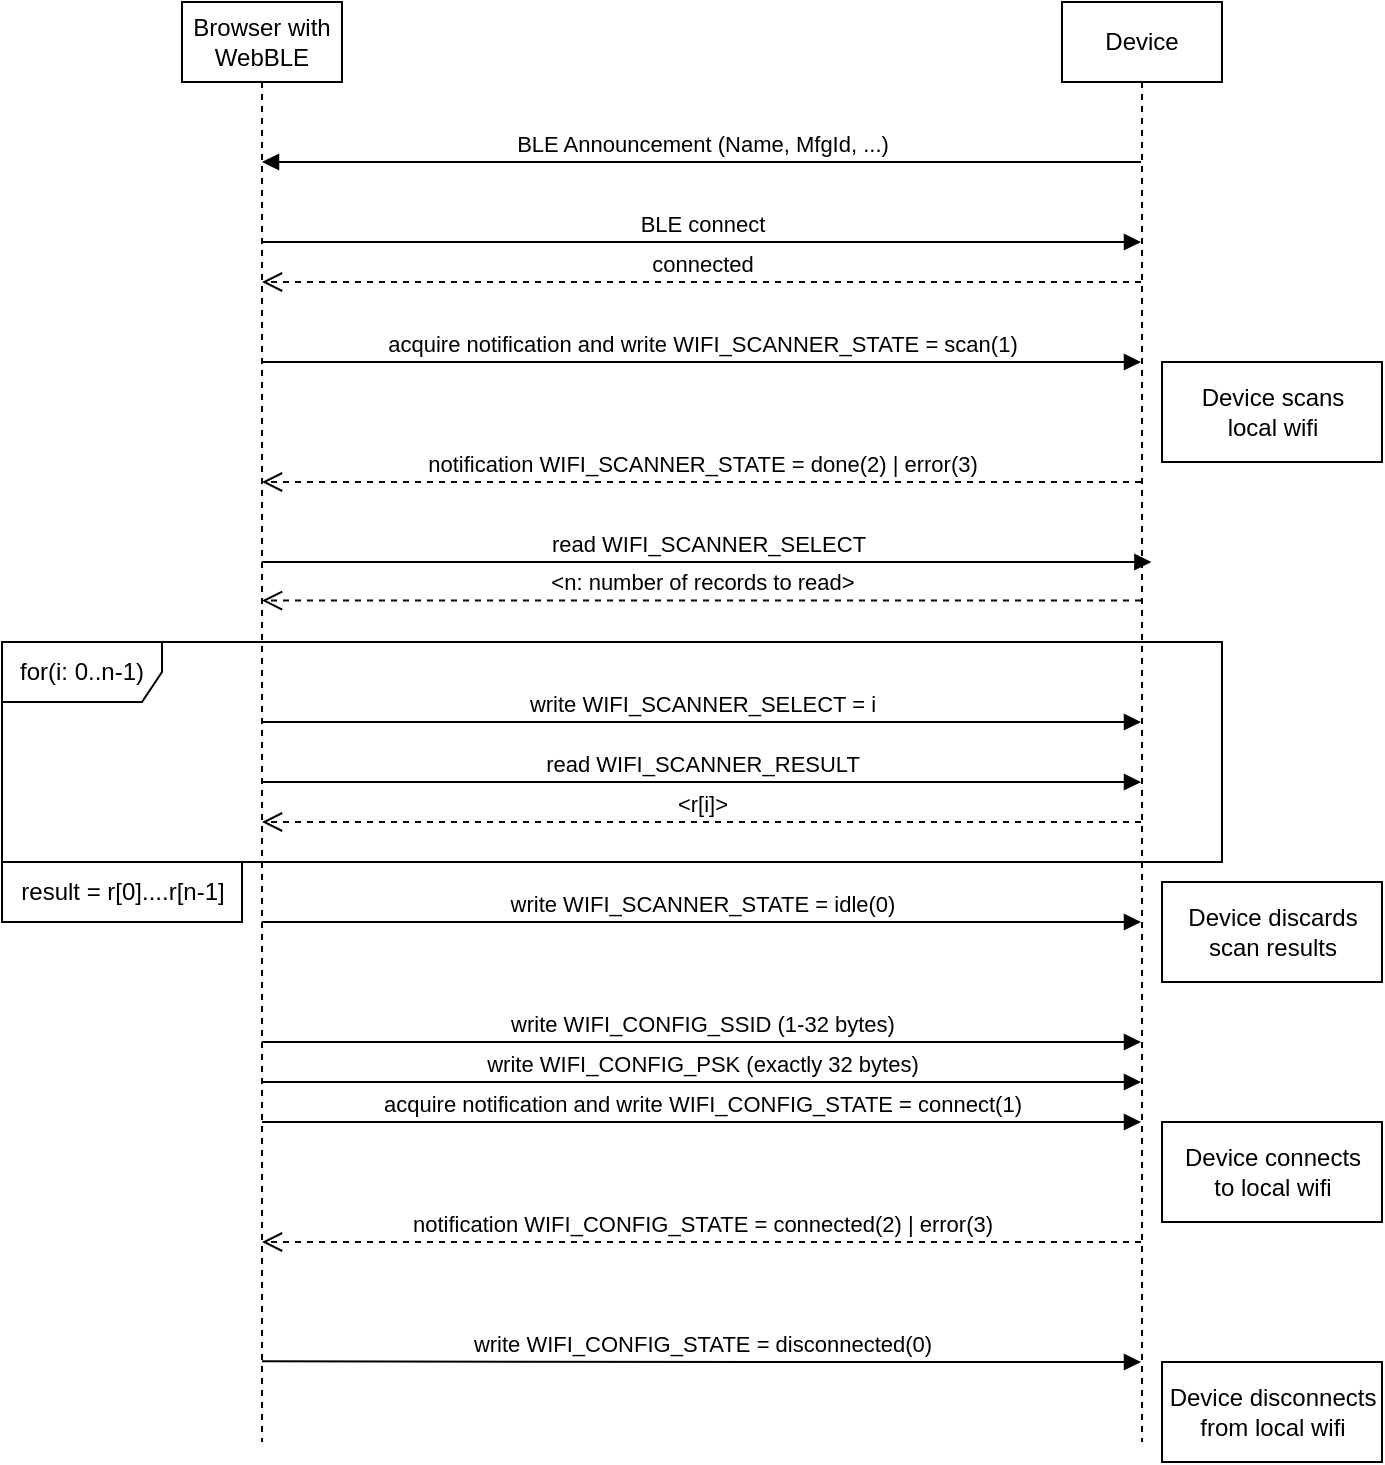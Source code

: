 <mxfile version="15.2.7" type="device"><diagram id="ksYdEif4DWXx5w2LLWqE" name="Page-1"><mxGraphModel dx="939" dy="739" grid="1" gridSize="10" guides="1" tooltips="1" connect="1" arrows="1" fold="1" page="1" pageScale="1" pageWidth="1169" pageHeight="827" math="0" shadow="0"><root><mxCell id="0"/><mxCell id="1" parent="0"/><mxCell id="piGSS4RskwNhUr1DMaAN-8" value="&lt;span&gt;Browser with WebBLE&lt;/span&gt;" style="shape=umlLifeline;perimeter=lifelinePerimeter;whiteSpace=wrap;html=1;container=1;collapsible=0;recursiveResize=0;outlineConnect=0;" vertex="1" parent="1"><mxGeometry x="120" y="80" width="80" height="720" as="geometry"/></mxCell><mxCell id="piGSS4RskwNhUr1DMaAN-9" value="Device" style="shape=umlLifeline;perimeter=lifelinePerimeter;whiteSpace=wrap;html=1;container=1;collapsible=0;recursiveResize=0;outlineConnect=0;" vertex="1" parent="1"><mxGeometry x="560" y="80" width="80" height="720" as="geometry"/></mxCell><mxCell id="piGSS4RskwNhUr1DMaAN-10" value="BLE Announcement (Name, MfgId, ...)" style="html=1;verticalAlign=bottom;endArrow=block;" edge="1" parent="1" source="piGSS4RskwNhUr1DMaAN-9" target="piGSS4RskwNhUr1DMaAN-8"><mxGeometry width="80" relative="1" as="geometry"><mxPoint x="260" y="180" as="sourcePoint"/><mxPoint x="360" y="340" as="targetPoint"/><Array as="points"><mxPoint x="490" y="160"/></Array></mxGeometry></mxCell><mxCell id="piGSS4RskwNhUr1DMaAN-11" value="BLE connect" style="html=1;verticalAlign=bottom;endArrow=block;" edge="1" parent="1" source="piGSS4RskwNhUr1DMaAN-8" target="piGSS4RskwNhUr1DMaAN-9"><mxGeometry width="80" relative="1" as="geometry"><mxPoint x="280" y="340" as="sourcePoint"/><mxPoint x="360" y="340" as="targetPoint"/><Array as="points"><mxPoint x="400" y="200"/></Array></mxGeometry></mxCell><mxCell id="piGSS4RskwNhUr1DMaAN-12" value="connected" style="html=1;verticalAlign=bottom;endArrow=open;dashed=1;endSize=8;" edge="1" parent="1" source="piGSS4RskwNhUr1DMaAN-9" target="piGSS4RskwNhUr1DMaAN-8"><mxGeometry relative="1" as="geometry"><mxPoint x="360" y="340" as="sourcePoint"/><mxPoint x="280" y="340" as="targetPoint"/><Array as="points"><mxPoint x="390" y="220"/></Array></mxGeometry></mxCell><mxCell id="piGSS4RskwNhUr1DMaAN-15" value="acquire notification and write WIFI_SCANNER_STATE = scan(1)" style="html=1;verticalAlign=bottom;endArrow=block;" edge="1" parent="1" source="piGSS4RskwNhUr1DMaAN-8" target="piGSS4RskwNhUr1DMaAN-9"><mxGeometry width="80" relative="1" as="geometry"><mxPoint x="280" y="340" as="sourcePoint"/><mxPoint x="360" y="340" as="targetPoint"/><Array as="points"><mxPoint x="420" y="260"/></Array></mxGeometry></mxCell><mxCell id="piGSS4RskwNhUr1DMaAN-17" value="notification WIFI_SCANNER_STATE = done(2) | error(3)" style="html=1;verticalAlign=bottom;endArrow=open;dashed=1;endSize=8;" edge="1" parent="1" source="piGSS4RskwNhUr1DMaAN-9" target="piGSS4RskwNhUr1DMaAN-8"><mxGeometry relative="1" as="geometry"><mxPoint x="604.69" y="320" as="sourcePoint"/><mxPoint x="120.0" y="320" as="targetPoint"/><Array as="points"><mxPoint x="390.19" y="320"/></Array></mxGeometry></mxCell><mxCell id="piGSS4RskwNhUr1DMaAN-18" value="read WIFI_SCANNER_SELECT" style="html=1;verticalAlign=bottom;endArrow=block;" edge="1" parent="1"><mxGeometry width="80" relative="1" as="geometry"><mxPoint x="160" y="360" as="sourcePoint"/><mxPoint x="604.69" y="360" as="targetPoint"/><Array as="points"><mxPoint x="420.19" y="360"/></Array></mxGeometry></mxCell><mxCell id="piGSS4RskwNhUr1DMaAN-19" value="&amp;lt;n: number of records to read&amp;gt;" style="html=1;verticalAlign=bottom;endArrow=open;dashed=1;endSize=8;" edge="1" parent="1" source="piGSS4RskwNhUr1DMaAN-9" target="piGSS4RskwNhUr1DMaAN-8"><mxGeometry relative="1" as="geometry"><mxPoint x="604.69" y="379.31" as="sourcePoint"/><mxPoint x="120.0" y="379.31" as="targetPoint"/><Array as="points"><mxPoint x="390.19" y="379.31"/></Array></mxGeometry></mxCell><mxCell id="piGSS4RskwNhUr1DMaAN-16" value="Device scans&lt;br&gt;local wifi" style="html=1;" vertex="1" parent="1"><mxGeometry x="610" y="260" width="110" height="50" as="geometry"/></mxCell><mxCell id="piGSS4RskwNhUr1DMaAN-20" value="for(i: 0..n-1)" style="shape=umlFrame;whiteSpace=wrap;html=1;width=80;height=30;" vertex="1" parent="1"><mxGeometry x="30" y="400" width="610" height="110" as="geometry"/></mxCell><mxCell id="piGSS4RskwNhUr1DMaAN-21" value="write WIFI_SCANNER_SELECT = i" style="html=1;verticalAlign=bottom;endArrow=block;" edge="1" parent="1" source="piGSS4RskwNhUr1DMaAN-8" target="piGSS4RskwNhUr1DMaAN-9"><mxGeometry width="80" relative="1" as="geometry"><mxPoint x="120.0" y="440" as="sourcePoint"/><mxPoint x="604.69" y="440" as="targetPoint"/><Array as="points"><mxPoint x="420.19" y="440"/></Array></mxGeometry></mxCell><mxCell id="piGSS4RskwNhUr1DMaAN-22" value="read WIFI_SCANNER_RESULT" style="html=1;verticalAlign=bottom;endArrow=block;" edge="1" parent="1" source="piGSS4RskwNhUr1DMaAN-8" target="piGSS4RskwNhUr1DMaAN-9"><mxGeometry width="80" relative="1" as="geometry"><mxPoint x="120.0" y="470" as="sourcePoint"/><mxPoint x="604.69" y="470" as="targetPoint"/><Array as="points"><mxPoint x="420.19" y="470"/></Array></mxGeometry></mxCell><mxCell id="piGSS4RskwNhUr1DMaAN-23" value="&amp;lt;r[i]&amp;gt;" style="html=1;verticalAlign=bottom;endArrow=open;dashed=1;endSize=8;" edge="1" parent="1" source="piGSS4RskwNhUr1DMaAN-9" target="piGSS4RskwNhUr1DMaAN-8"><mxGeometry relative="1" as="geometry"><mxPoint x="604.69" y="490.0" as="sourcePoint"/><mxPoint x="120.0" y="490.0" as="targetPoint"/><Array as="points"><mxPoint x="390.19" y="490"/></Array></mxGeometry></mxCell><mxCell id="piGSS4RskwNhUr1DMaAN-25" value="result = r[0]....r[n-1]" style="html=1;" vertex="1" parent="1"><mxGeometry x="30" y="510" width="120" height="30" as="geometry"/></mxCell><mxCell id="piGSS4RskwNhUr1DMaAN-26" value="write WIFI_SCANNER_STATE = idle(0)" style="html=1;verticalAlign=bottom;endArrow=block;" edge="1" parent="1" source="piGSS4RskwNhUr1DMaAN-8"><mxGeometry width="80" relative="1" as="geometry"><mxPoint x="120.0" y="540" as="sourcePoint"/><mxPoint x="599.5" y="540" as="targetPoint"/><Array as="points"><mxPoint x="420.19" y="540"/></Array></mxGeometry></mxCell><mxCell id="piGSS4RskwNhUr1DMaAN-27" value="Device discards&lt;br&gt;scan results" style="html=1;" vertex="1" parent="1"><mxGeometry x="610" y="520" width="110" height="50" as="geometry"/></mxCell><mxCell id="piGSS4RskwNhUr1DMaAN-28" value="write WIFI_CONFIG_SSID (1-32 bytes)" style="html=1;verticalAlign=bottom;endArrow=block;" edge="1" parent="1" source="piGSS4RskwNhUr1DMaAN-8"><mxGeometry width="80" relative="1" as="geometry"><mxPoint x="120.0" y="600" as="sourcePoint"/><mxPoint x="599.5" y="600" as="targetPoint"/><Array as="points"><mxPoint x="420.19" y="600"/></Array></mxGeometry></mxCell><mxCell id="piGSS4RskwNhUr1DMaAN-29" value="write WIFI_CONFIG_PSK (exactly 32 bytes)" style="html=1;verticalAlign=bottom;endArrow=block;" edge="1" parent="1" source="piGSS4RskwNhUr1DMaAN-8"><mxGeometry width="80" relative="1" as="geometry"><mxPoint x="120.0" y="620" as="sourcePoint"/><mxPoint x="599.5" y="620" as="targetPoint"/><Array as="points"><mxPoint x="420.19" y="620"/></Array></mxGeometry></mxCell><mxCell id="piGSS4RskwNhUr1DMaAN-30" value="acquire notification and write WIFI_CONFIG_STATE = connect(1)" style="html=1;verticalAlign=bottom;endArrow=block;" edge="1" parent="1" source="piGSS4RskwNhUr1DMaAN-8"><mxGeometry width="80" relative="1" as="geometry"><mxPoint x="120.0" y="640" as="sourcePoint"/><mxPoint x="599.5" y="640" as="targetPoint"/><Array as="points"><mxPoint x="420.19" y="640"/></Array></mxGeometry></mxCell><mxCell id="piGSS4RskwNhUr1DMaAN-31" value="notification WIFI_CONFIG_STATE = connected(2) | error(3)" style="html=1;verticalAlign=bottom;endArrow=open;dashed=1;endSize=8;" edge="1" parent="1" target="piGSS4RskwNhUr1DMaAN-8"><mxGeometry relative="1" as="geometry"><mxPoint x="599.5" y="700" as="sourcePoint"/><mxPoint x="120.0" y="700" as="targetPoint"/><Array as="points"><mxPoint x="390.19" y="700"/></Array></mxGeometry></mxCell><mxCell id="piGSS4RskwNhUr1DMaAN-32" value="Device connects&lt;br&gt;to local wifi" style="html=1;" vertex="1" parent="1"><mxGeometry x="610" y="640" width="110" height="50" as="geometry"/></mxCell><mxCell id="piGSS4RskwNhUr1DMaAN-33" value="write WIFI_CONFIG_STATE = disconnected(0)" style="html=1;verticalAlign=bottom;endArrow=block;exitX=0.5;exitY=0.944;exitDx=0;exitDy=0;exitPerimeter=0;" edge="1" parent="1" source="piGSS4RskwNhUr1DMaAN-8"><mxGeometry width="80" relative="1" as="geometry"><mxPoint x="120.0" y="760" as="sourcePoint"/><mxPoint x="599.5" y="760" as="targetPoint"/><Array as="points"><mxPoint x="420.19" y="760"/></Array></mxGeometry></mxCell><mxCell id="piGSS4RskwNhUr1DMaAN-34" value="Device disconnects&lt;br&gt;from local wifi" style="html=1;" vertex="1" parent="1"><mxGeometry x="610" y="760" width="110" height="50" as="geometry"/></mxCell></root></mxGraphModel></diagram></mxfile>